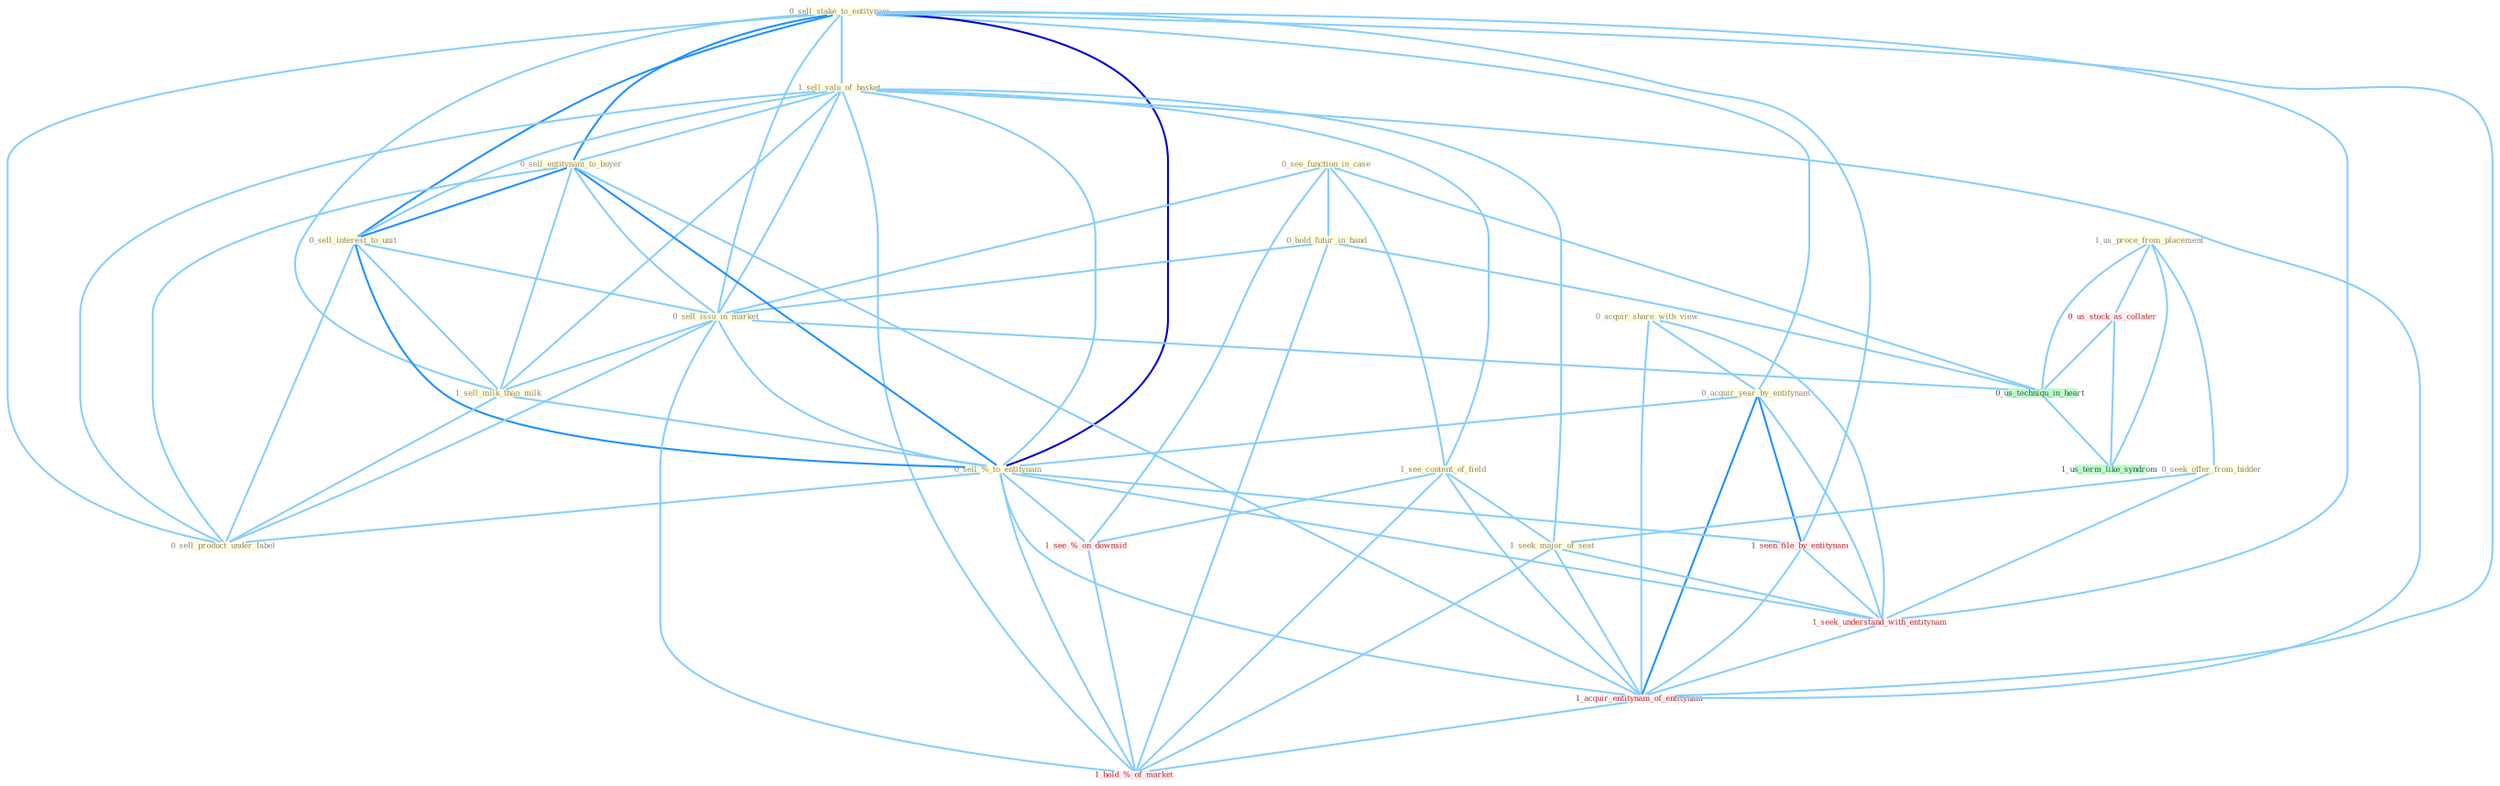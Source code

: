 Graph G{ 
    node
    [shape=polygon,style=filled,width=.5,height=.06,color="#BDFCC9",fixedsize=true,fontsize=4,
    fontcolor="#2f4f4f"];
    {node
    [color="#ffffe0", fontcolor="#8b7d6b"] "0_sell_stake_to_entitynam " "1_sell_valu_of_basket " "1_us_proce_from_placement " "0_acquir_share_with_view " "0_see_function_in_case " "0_acquir_year_by_entitynam " "0_hold_futur_in_hand " "0_sell_entitynam_to_buyer " "0_sell_interest_to_unit " "0_sell_issu_in_market " "1_sell_milk_than_milk " "0_sell_%_to_entitynam " "1_see_content_of_field " "0_sell_product_under_label " "0_seek_offer_from_bidder " "1_seek_major_of_seat "}
{node [color="#fff0f5", fontcolor="#b22222"] "1_seen_file_by_entitynam " "0_us_stock_as_collater " "1_seek_understand_with_entitynam " "1_acquir_entitynam_of_entitynam " "1_see_%_on_downsid " "1_hold_%_of_market "}
edge [color="#B0E2FF"];

	"0_sell_stake_to_entitynam " -- "1_sell_valu_of_basket " [w="1", color="#87cefa" ];
	"0_sell_stake_to_entitynam " -- "0_acquir_year_by_entitynam " [w="1", color="#87cefa" ];
	"0_sell_stake_to_entitynam " -- "0_sell_entitynam_to_buyer " [w="2", color="#1e90ff" , len=0.8];
	"0_sell_stake_to_entitynam " -- "0_sell_interest_to_unit " [w="2", color="#1e90ff" , len=0.8];
	"0_sell_stake_to_entitynam " -- "0_sell_issu_in_market " [w="1", color="#87cefa" ];
	"0_sell_stake_to_entitynam " -- "1_sell_milk_than_milk " [w="1", color="#87cefa" ];
	"0_sell_stake_to_entitynam " -- "0_sell_%_to_entitynam " [w="3", color="#0000cd" , len=0.6];
	"0_sell_stake_to_entitynam " -- "0_sell_product_under_label " [w="1", color="#87cefa" ];
	"0_sell_stake_to_entitynam " -- "1_seen_file_by_entitynam " [w="1", color="#87cefa" ];
	"0_sell_stake_to_entitynam " -- "1_seek_understand_with_entitynam " [w="1", color="#87cefa" ];
	"0_sell_stake_to_entitynam " -- "1_acquir_entitynam_of_entitynam " [w="1", color="#87cefa" ];
	"1_sell_valu_of_basket " -- "0_sell_entitynam_to_buyer " [w="1", color="#87cefa" ];
	"1_sell_valu_of_basket " -- "0_sell_interest_to_unit " [w="1", color="#87cefa" ];
	"1_sell_valu_of_basket " -- "0_sell_issu_in_market " [w="1", color="#87cefa" ];
	"1_sell_valu_of_basket " -- "1_sell_milk_than_milk " [w="1", color="#87cefa" ];
	"1_sell_valu_of_basket " -- "0_sell_%_to_entitynam " [w="1", color="#87cefa" ];
	"1_sell_valu_of_basket " -- "1_see_content_of_field " [w="1", color="#87cefa" ];
	"1_sell_valu_of_basket " -- "0_sell_product_under_label " [w="1", color="#87cefa" ];
	"1_sell_valu_of_basket " -- "1_seek_major_of_seat " [w="1", color="#87cefa" ];
	"1_sell_valu_of_basket " -- "1_acquir_entitynam_of_entitynam " [w="1", color="#87cefa" ];
	"1_sell_valu_of_basket " -- "1_hold_%_of_market " [w="1", color="#87cefa" ];
	"1_us_proce_from_placement " -- "0_seek_offer_from_bidder " [w="1", color="#87cefa" ];
	"1_us_proce_from_placement " -- "0_us_stock_as_collater " [w="1", color="#87cefa" ];
	"1_us_proce_from_placement " -- "0_us_techniqu_in_heart " [w="1", color="#87cefa" ];
	"1_us_proce_from_placement " -- "1_us_term_like_syndrom " [w="1", color="#87cefa" ];
	"0_acquir_share_with_view " -- "0_acquir_year_by_entitynam " [w="1", color="#87cefa" ];
	"0_acquir_share_with_view " -- "1_seek_understand_with_entitynam " [w="1", color="#87cefa" ];
	"0_acquir_share_with_view " -- "1_acquir_entitynam_of_entitynam " [w="1", color="#87cefa" ];
	"0_see_function_in_case " -- "0_hold_futur_in_hand " [w="1", color="#87cefa" ];
	"0_see_function_in_case " -- "0_sell_issu_in_market " [w="1", color="#87cefa" ];
	"0_see_function_in_case " -- "1_see_content_of_field " [w="1", color="#87cefa" ];
	"0_see_function_in_case " -- "0_us_techniqu_in_heart " [w="1", color="#87cefa" ];
	"0_see_function_in_case " -- "1_see_%_on_downsid " [w="1", color="#87cefa" ];
	"0_acquir_year_by_entitynam " -- "0_sell_%_to_entitynam " [w="1", color="#87cefa" ];
	"0_acquir_year_by_entitynam " -- "1_seen_file_by_entitynam " [w="2", color="#1e90ff" , len=0.8];
	"0_acquir_year_by_entitynam " -- "1_seek_understand_with_entitynam " [w="1", color="#87cefa" ];
	"0_acquir_year_by_entitynam " -- "1_acquir_entitynam_of_entitynam " [w="2", color="#1e90ff" , len=0.8];
	"0_hold_futur_in_hand " -- "0_sell_issu_in_market " [w="1", color="#87cefa" ];
	"0_hold_futur_in_hand " -- "0_us_techniqu_in_heart " [w="1", color="#87cefa" ];
	"0_hold_futur_in_hand " -- "1_hold_%_of_market " [w="1", color="#87cefa" ];
	"0_sell_entitynam_to_buyer " -- "0_sell_interest_to_unit " [w="2", color="#1e90ff" , len=0.8];
	"0_sell_entitynam_to_buyer " -- "0_sell_issu_in_market " [w="1", color="#87cefa" ];
	"0_sell_entitynam_to_buyer " -- "1_sell_milk_than_milk " [w="1", color="#87cefa" ];
	"0_sell_entitynam_to_buyer " -- "0_sell_%_to_entitynam " [w="2", color="#1e90ff" , len=0.8];
	"0_sell_entitynam_to_buyer " -- "0_sell_product_under_label " [w="1", color="#87cefa" ];
	"0_sell_entitynam_to_buyer " -- "1_acquir_entitynam_of_entitynam " [w="1", color="#87cefa" ];
	"0_sell_interest_to_unit " -- "0_sell_issu_in_market " [w="1", color="#87cefa" ];
	"0_sell_interest_to_unit " -- "1_sell_milk_than_milk " [w="1", color="#87cefa" ];
	"0_sell_interest_to_unit " -- "0_sell_%_to_entitynam " [w="2", color="#1e90ff" , len=0.8];
	"0_sell_interest_to_unit " -- "0_sell_product_under_label " [w="1", color="#87cefa" ];
	"0_sell_issu_in_market " -- "1_sell_milk_than_milk " [w="1", color="#87cefa" ];
	"0_sell_issu_in_market " -- "0_sell_%_to_entitynam " [w="1", color="#87cefa" ];
	"0_sell_issu_in_market " -- "0_sell_product_under_label " [w="1", color="#87cefa" ];
	"0_sell_issu_in_market " -- "0_us_techniqu_in_heart " [w="1", color="#87cefa" ];
	"0_sell_issu_in_market " -- "1_hold_%_of_market " [w="1", color="#87cefa" ];
	"1_sell_milk_than_milk " -- "0_sell_%_to_entitynam " [w="1", color="#87cefa" ];
	"1_sell_milk_than_milk " -- "0_sell_product_under_label " [w="1", color="#87cefa" ];
	"0_sell_%_to_entitynam " -- "0_sell_product_under_label " [w="1", color="#87cefa" ];
	"0_sell_%_to_entitynam " -- "1_seen_file_by_entitynam " [w="1", color="#87cefa" ];
	"0_sell_%_to_entitynam " -- "1_seek_understand_with_entitynam " [w="1", color="#87cefa" ];
	"0_sell_%_to_entitynam " -- "1_acquir_entitynam_of_entitynam " [w="1", color="#87cefa" ];
	"0_sell_%_to_entitynam " -- "1_see_%_on_downsid " [w="1", color="#87cefa" ];
	"0_sell_%_to_entitynam " -- "1_hold_%_of_market " [w="1", color="#87cefa" ];
	"1_see_content_of_field " -- "1_seek_major_of_seat " [w="1", color="#87cefa" ];
	"1_see_content_of_field " -- "1_acquir_entitynam_of_entitynam " [w="1", color="#87cefa" ];
	"1_see_content_of_field " -- "1_see_%_on_downsid " [w="1", color="#87cefa" ];
	"1_see_content_of_field " -- "1_hold_%_of_market " [w="1", color="#87cefa" ];
	"0_seek_offer_from_bidder " -- "1_seek_major_of_seat " [w="1", color="#87cefa" ];
	"0_seek_offer_from_bidder " -- "1_seek_understand_with_entitynam " [w="1", color="#87cefa" ];
	"1_seek_major_of_seat " -- "1_seek_understand_with_entitynam " [w="1", color="#87cefa" ];
	"1_seek_major_of_seat " -- "1_acquir_entitynam_of_entitynam " [w="1", color="#87cefa" ];
	"1_seek_major_of_seat " -- "1_hold_%_of_market " [w="1", color="#87cefa" ];
	"1_seen_file_by_entitynam " -- "1_seek_understand_with_entitynam " [w="1", color="#87cefa" ];
	"1_seen_file_by_entitynam " -- "1_acquir_entitynam_of_entitynam " [w="1", color="#87cefa" ];
	"0_us_stock_as_collater " -- "0_us_techniqu_in_heart " [w="1", color="#87cefa" ];
	"0_us_stock_as_collater " -- "1_us_term_like_syndrom " [w="1", color="#87cefa" ];
	"1_seek_understand_with_entitynam " -- "1_acquir_entitynam_of_entitynam " [w="1", color="#87cefa" ];
	"1_acquir_entitynam_of_entitynam " -- "1_hold_%_of_market " [w="1", color="#87cefa" ];
	"0_us_techniqu_in_heart " -- "1_us_term_like_syndrom " [w="1", color="#87cefa" ];
	"1_see_%_on_downsid " -- "1_hold_%_of_market " [w="1", color="#87cefa" ];
}